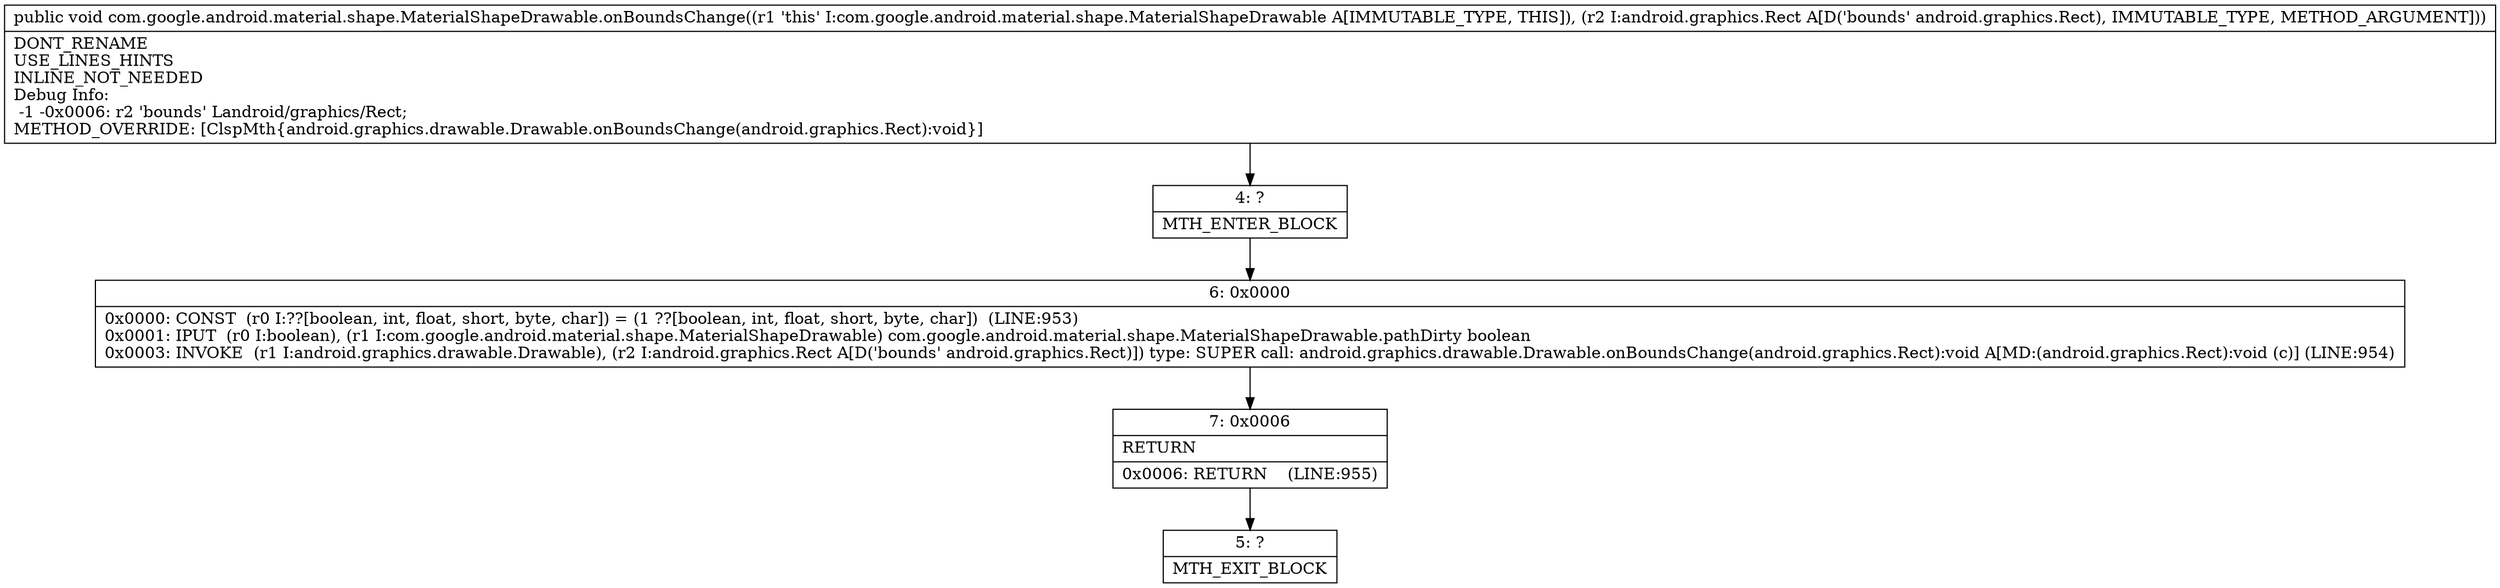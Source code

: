 digraph "CFG forcom.google.android.material.shape.MaterialShapeDrawable.onBoundsChange(Landroid\/graphics\/Rect;)V" {
Node_4 [shape=record,label="{4\:\ ?|MTH_ENTER_BLOCK\l}"];
Node_6 [shape=record,label="{6\:\ 0x0000|0x0000: CONST  (r0 I:??[boolean, int, float, short, byte, char]) = (1 ??[boolean, int, float, short, byte, char])  (LINE:953)\l0x0001: IPUT  (r0 I:boolean), (r1 I:com.google.android.material.shape.MaterialShapeDrawable) com.google.android.material.shape.MaterialShapeDrawable.pathDirty boolean \l0x0003: INVOKE  (r1 I:android.graphics.drawable.Drawable), (r2 I:android.graphics.Rect A[D('bounds' android.graphics.Rect)]) type: SUPER call: android.graphics.drawable.Drawable.onBoundsChange(android.graphics.Rect):void A[MD:(android.graphics.Rect):void (c)] (LINE:954)\l}"];
Node_7 [shape=record,label="{7\:\ 0x0006|RETURN\l|0x0006: RETURN    (LINE:955)\l}"];
Node_5 [shape=record,label="{5\:\ ?|MTH_EXIT_BLOCK\l}"];
MethodNode[shape=record,label="{public void com.google.android.material.shape.MaterialShapeDrawable.onBoundsChange((r1 'this' I:com.google.android.material.shape.MaterialShapeDrawable A[IMMUTABLE_TYPE, THIS]), (r2 I:android.graphics.Rect A[D('bounds' android.graphics.Rect), IMMUTABLE_TYPE, METHOD_ARGUMENT]))  | DONT_RENAME\lUSE_LINES_HINTS\lINLINE_NOT_NEEDED\lDebug Info:\l  \-1 \-0x0006: r2 'bounds' Landroid\/graphics\/Rect;\lMETHOD_OVERRIDE: [ClspMth\{android.graphics.drawable.Drawable.onBoundsChange(android.graphics.Rect):void\}]\l}"];
MethodNode -> Node_4;Node_4 -> Node_6;
Node_6 -> Node_7;
Node_7 -> Node_5;
}

